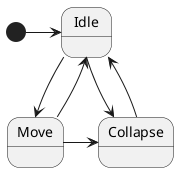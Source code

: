 @startuml PlayerState
[*] -> Idle
Idle --> Move
Move -> Collapse
Collapse -> Idle
Move -> Idle
Idle -> Collapse
@enduml